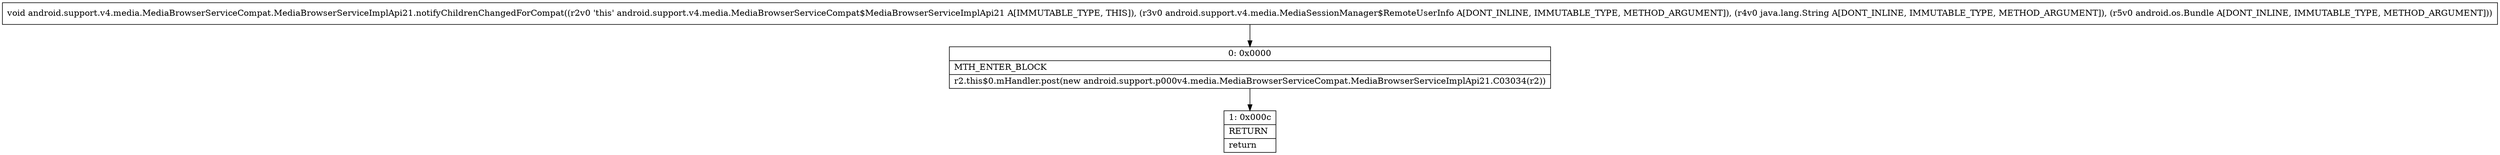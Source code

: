 digraph "CFG forandroid.support.v4.media.MediaBrowserServiceCompat.MediaBrowserServiceImplApi21.notifyChildrenChangedForCompat(Landroid\/support\/v4\/media\/MediaSessionManager$RemoteUserInfo;Ljava\/lang\/String;Landroid\/os\/Bundle;)V" {
Node_0 [shape=record,label="{0\:\ 0x0000|MTH_ENTER_BLOCK\l|r2.this$0.mHandler.post(new android.support.p000v4.media.MediaBrowserServiceCompat.MediaBrowserServiceImplApi21.C03034(r2))\l}"];
Node_1 [shape=record,label="{1\:\ 0x000c|RETURN\l|return\l}"];
MethodNode[shape=record,label="{void android.support.v4.media.MediaBrowserServiceCompat.MediaBrowserServiceImplApi21.notifyChildrenChangedForCompat((r2v0 'this' android.support.v4.media.MediaBrowserServiceCompat$MediaBrowserServiceImplApi21 A[IMMUTABLE_TYPE, THIS]), (r3v0 android.support.v4.media.MediaSessionManager$RemoteUserInfo A[DONT_INLINE, IMMUTABLE_TYPE, METHOD_ARGUMENT]), (r4v0 java.lang.String A[DONT_INLINE, IMMUTABLE_TYPE, METHOD_ARGUMENT]), (r5v0 android.os.Bundle A[DONT_INLINE, IMMUTABLE_TYPE, METHOD_ARGUMENT])) }"];
MethodNode -> Node_0;
Node_0 -> Node_1;
}

